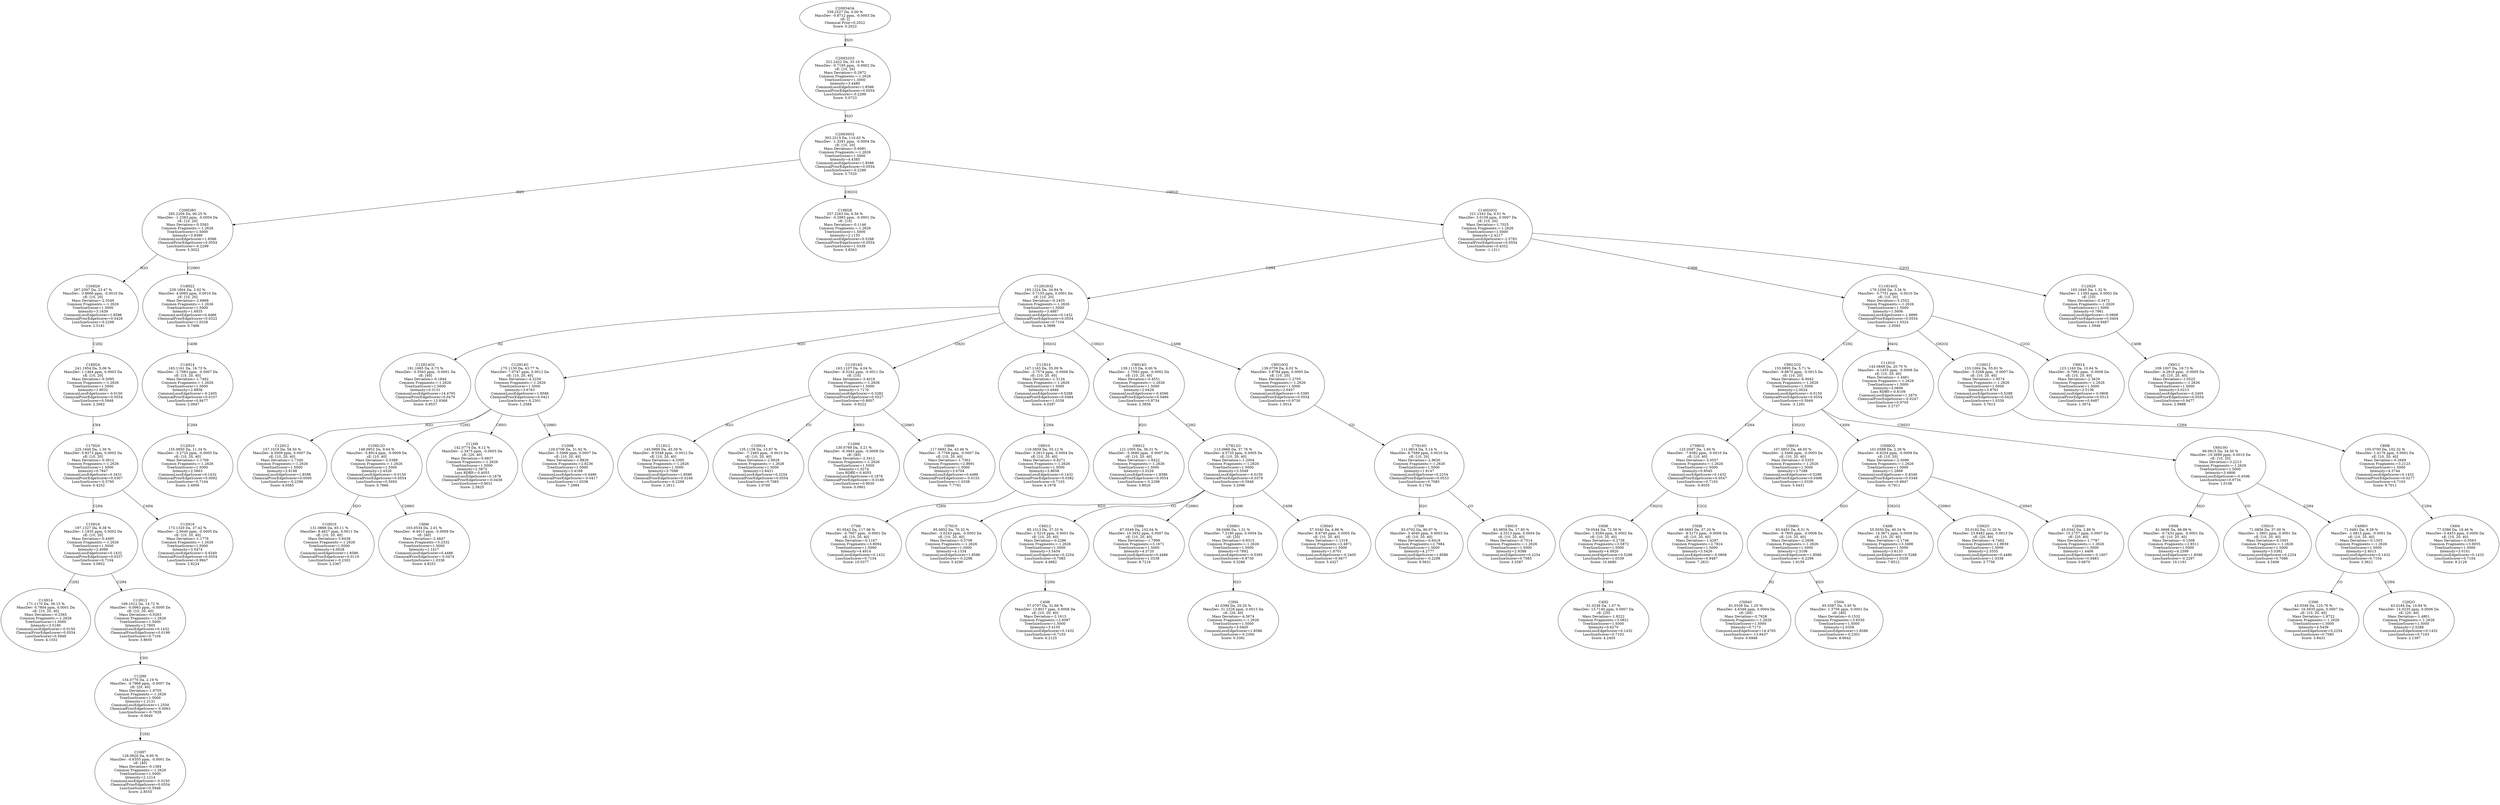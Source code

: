 strict digraph {
v1 [label="C13H14\n171.1170 Da, 36.15 %\nMassDev: 0.7804 ppm, 0.0001 Da\ncE: [10, 20, 40]\nMass Deviation=-0.2365\nCommon Fragments:=-1.2626\nTreeSizeScorer=1.5000\nIntensity=3.5190\nCommonLossEdgeScorer=-0.0150\nChemicalPriorEdgeScorer=0.0554\nLossSizeScorer=0.5949\nScore: 4.1552"];
v2 [label="C10H7\n128.0620 Da, 6.60 %\nMassDev: -0.6355 ppm, -0.0001 Da\ncE: [40]\nMass Deviation=-0.1384\nCommon Fragments:=-1.2626\nTreeSizeScorer=1.5000\nIntensity=2.1214\nCommonLossEdgeScorer=-0.0150\nChemicalPriorEdgeScorer=0.0554\nLossSizeScorer=0.5948\nScore: 2.8555"];
v3 [label="C12H9\n154.0770 Da, 2.19 %\nMassDev: -4.7966 ppm, -0.0007 Da\ncE: [20, 40]\nMass Deviation=-1.9705\nCommon Fragments:=-1.2626\nTreeSizeScorer=1.5000\nIntensity=1.2131\nCommonLossEdgeScorer=1.2550\nChemicalPriorEdgeScorer=-0.0063\nLossSizeScorer=-0.7928\nScore: -0.0640"];
v4 [label="C13H12\n169.1012 Da, 14.72 %\nMassDev: -0.0963 ppm, -0.0000 Da\ncE: [10, 20, 40]\nMass Deviation=-0.0263\nCommon Fragments:=-1.2626\nTreeSizeScorer=1.5000\nIntensity=2.7805\nCommonLossEdgeScorer=0.1432\nChemicalPriorEdgeScorer=0.0199\nLossSizeScorer=0.7104\nScore: 3.8650"];
v5 [label="C15H16\n197.1327 Da, 9.38 %\nMassDev: 1.1935 ppm, 0.0002 Da\ncE: [10, 20]\nMass Deviation=-0.4495\nCommon Fragments:=-1.2626\nTreeSizeScorer=1.5000\nIntensity=2.4099\nCommonLossEdgeScorer=0.1432\nChemicalPriorEdgeScorer=0.0337\nLossSizeScorer=0.7104\nScore: 3.0852"];
v6 [label="C13H16\n173.1320 Da, 37.42 %\nMassDev: -2.9440 ppm, -0.0005 Da\ncE: [10, 20, 40]\nMass Deviation=-1.1776\nCommon Fragments:=-1.2626\nTreeSizeScorer=1.5000\nIntensity=3.5474\nCommonLossEdgeScorer=-0.8349\nChemicalPriorEdgeScorer=0.0554\nLossSizeScorer=0.9947\nScore: 2.8224"];
v7 [label="C17H20\n225.1640 Da, 1.30 %\nMassDev: 0.9273 ppm, 0.0002 Da\ncE: [10, 20]\nMass Deviation=-0.3912\nCommon Fragments:=-1.2626\nTreeSizeScorer=1.5000\nIntensity=0.7847\nCommonLossEdgeScorer=0.3431\nChemicalPriorEdgeScorer=0.0307\nLossSizeScorer=-0.5795\nScore: 0.4252"];
v8 [label="C18H24\n241.1954 Da, 5.06 %\nMassDev: 1.1464 ppm, 0.0003 Da\ncE: [10, 20]\nMass Deviation=-0.5095\nCommon Fragments:=-1.2626\nTreeSizeScorer=1.5000\nIntensity=1.9032\nCommonLossEdgeScorer=-0.0150\nChemicalPriorEdgeScorer=0.0554\nLossSizeScorer=0.5948\nScore: 2.2662"];
v9 [label="C20H26\n267.2097 Da, 23.47 %\nMassDev: -3.8666 ppm, -0.0010 Da\ncE: [10, 20]\nMass Deviation=-2.5549\nCommon Fragments:=-1.2626\nTreeSizeScorer=1.5000\nIntensity=3.1639\nCommonLossEdgeScorer=1.8586\nChemicalPriorEdgeScorer=0.0428\nLossSizeScorer=-0.2298\nScore: 2.5181"];
v10 [label="C12H10\n155.0850 Da, 11.34 %\nMassDev: -3.2725 ppm, -0.0005 Da\ncE: [10, 20, 40]\nMass Deviation=-1.1709\nCommon Fragments:=-1.2626\nTreeSizeScorer=1.5000\nIntensity=2.5663\nCommonLossEdgeScorer=0.1432\nChemicalPriorEdgeScorer=0.0092\nLossSizeScorer=0.7104\nScore: 2.4956"];
v11 [label="C14H14\n183.1161 Da, 16.73 %\nMassDev: -3.7083 ppm, -0.0007 Da\ncE: [10, 20, 40]\nMass Deviation=-1.7462\nCommon Fragments:=-1.2626\nTreeSizeScorer=1.5000\nIntensity=2.8856\nCommonLossEdgeScorer=-0.2405\nChemicalPriorEdgeScorer=0.0107\nLossSizeScorer=0.9477\nScore: 2.0947"];
v12 [label="C18H22\n239.1804 Da, 3.92 %\nMassDev: 4.0065 ppm, 0.0010 Da\ncE: [10, 20]\nMass Deviation=-2.6968\nCommon Fragments:=-1.2626\nTreeSizeScorer=1.5000\nIntensity=1.6935\nCommonLossEdgeScorer=0.4486\nChemicalPriorEdgeScorer=0.0322\nLossSizeScorer=1.0338\nScore: 0.7486"];
v13 [label="C20H28O\n285.2209 Da, 60.25 %\nMassDev: -1.2383 ppm, -0.0004 Da\ncE: [10, 20]\nMass Deviation=-0.5583\nCommon Fragments:=-1.2626\nTreeSizeScorer=1.5000\nIntensity=3.9390\nCommonLossEdgeScorer=1.8586\nChemicalPriorEdgeScorer=0.0554\nLossSizeScorer=-0.2299\nScore: 5.3022"];
v14 [label="C19H28\n257.2263 Da, 6.56 %\nMassDev: -0.2983 ppm, -0.0001 Da\ncE: [10]\nMass Deviation=-0.1146\nCommon Fragments:=-1.2626\nTreeSizeScorer=1.5000\nIntensity=2.1155\nCommonLossEdgeScorer=0.5288\nChemicalPriorEdgeScorer=0.0554\nLossSizeScorer=1.0339\nScore: 3.8563"];
v15 [label="C12H14O2\n191.1065 Da, 0.73 %\nMassDev: -0.5563 ppm, -0.0001 Da\ncE: [40]\nMass Deviation=-0.1844\nCommon Fragments:=-1.2626\nTreeSizeScorer=1.5000\nIntensity=0.3131\nCommonLossEdgeScorer=14.4765\nChemicalPriorEdgeScorer=0.0479\nLossSizeScorer=-13.9368\nScore: 0.9537"];
v16 [label="C12H12\n157.1019 Da, 58.50 %\nMassDev: 4.3009 ppm, 0.0007 Da\ncE: [10, 20, 40]\nMass Deviation=-1.7340\nCommon Fragments:=-1.2626\nTreeSizeScorer=1.5000\nIntensity=3.9148\nCommonLossEdgeScorer=1.8586\nChemicalPriorEdgeScorer=0.0095\nLossSizeScorer=-0.2298\nScore: 4.0565"];
v17 [label="C10H10\n131.0866 Da, 65.11 %\nMassDev: 8.4827 ppm, 0.0011 Da\ncE: [10, 20, 40]\nMass Deviation=-3.6438\nCommon Fragments:=-1.2626\nTreeSizeScorer=1.5000\nIntensity=4.0028\nCommonLossEdgeScorer=1.8586\nChemicalPriorEdgeScorer=0.0119\nLossSizeScorer=-0.2302\nScore: 2.2367"];
v18 [label="C8H6\n103.0534 Da, 2.01 %\nMassDev: -8.4013 ppm, -0.0009 Da\ncE: [40]\nMass Deviation=-2.4847\nCommon Fragments:=3.2332\nTreeSizeScorer=1.5000\nIntensity=1.1417\nCommonLossEdgeScorer=0.4486\nChemicalPriorEdgeScorer=-0.0474\nLossSizeScorer=1.0338\nScore: 4.8251"];
v19 [label="C10H12O\n149.0952 Da, 9.64 %\nMassDev: -5.8914 ppm, -0.0009 Da\ncE: [10, 40]\nMass Deviation=-2.5388\nCommon Fragments:=-1.2626\nTreeSizeScorer=1.5000\nIntensity=2.4326\nCommonLossEdgeScorer=-0.0150\nChemicalPriorEdgeScorer=0.0554\nLossSizeScorer=0.5950\nScore: 0.7666"];
v20 [label="C11H9\n142.0774 Da, 9.12 %\nMassDev: -2.3475 ppm, -0.0003 Da\ncE: [20, 40]\nMass Deviation=-0.6837\nCommon Fragments:=-1.2626\nTreeSizeScorer=1.5000\nIntensity=2.3873\nLoss RDBE=-0.4055\nCommonLossEdgeScorer=0.1878\nChemicalPriorEdgeScorer=-0.0438\nLossSizeScorer=0.9031\nScore: 2.5825"];
v21 [label="C10H8\n129.0706 Da, 31.92 %\nMassDev: 5.5466 ppm, 0.0007 Da\ncE: [10, 20, 40]\nMass Deviation=-1.8826\nCommon Fragments:=2.8236\nTreeSizeScorer=1.5000\nIntensity=3.4168\nCommonLossEdgeScorer=0.4486\nChemicalPriorEdgeScorer=-0.0417\nLossSizeScorer=1.0338\nScore: 7.2984"];
v22 [label="C12H14O\n175.1130 Da, 43.77 %\nMassDev: 7.0747 ppm, 0.0012 Da\ncE: [10, 20, 40]\nMass Deviation=-4.3259\nCommon Fragments:=-1.2626\nTreeSizeScorer=1.5000\nIntensity=3.6763\nCommonLossEdgeScorer=1.8586\nChemicalPriorEdgeScorer=0.0421\nLossSizeScorer=-0.2301\nScore: 1.2584"];
v23 [label="C11H12\n145.0999 Da, 45.59 %\nMassDev: -8.5548 ppm, -0.0012 Da\ncE: [10, 20, 40]\nMass Deviation=-4.3395\nCommon Fragments:=-1.2626\nTreeSizeScorer=1.5000\nIntensity=3.7098\nCommonLossEdgeScorer=1.8586\nChemicalPriorEdgeScorer=0.0246\nLossSizeScorer=-0.2299\nScore: 1.2611"];
v24 [label="C10H14\n135.1158 Da, 15.87 %\nMassDev: -7.2483 ppm, -0.0010 Da\ncE: [10, 20, 40]\nMass Deviation=-2.9928\nCommon Fragments:=-1.2626\nTreeSizeScorer=1.5000\nIntensity=2.8421\nCommonLossEdgeScorer=0.2254\nChemicalPriorEdgeScorer=0.0554\nLossSizeScorer=0.7085\nScore: 1.0760"];
v25 [label="C10H9\n130.0769 Da, 3.21 %\nMassDev: -6.3943 ppm, -0.0008 Da\ncE: [40]\nMass Deviation=-2.3412\nCommon Fragments:=-1.2626\nTreeSizeScorer=1.5000\nIntensity=1.5274\nLoss RDBE=-0.4055\nCommonLossEdgeScorer=0.1878\nChemicalPriorEdgeScorer=-0.0189\nLossSizeScorer=0.9030\nScore: 0.0901"];
v26 [label="C9H8\n117.0692 Da, 43.46 %\nMassDev: -5.7769 ppm, -0.0007 Da\ncE: [10, 20, 40]\nMass Deviation=-1.7362\nCommon Fragments:=2.8691\nTreeSizeScorer=1.5000\nIntensity=3.6704\nCommonLossEdgeScorer=0.4486\nChemicalPriorEdgeScorer=-0.0155\nLossSizeScorer=1.0338\nScore: 7.7701"];
v27 [label="C11H14O\n163.1107 Da, 4.04 %\nMassDev: -6.5242 ppm, -0.0011 Da\ncE: [10]\nMass Deviation=-3.4019\nCommon Fragments:=-1.2626\nTreeSizeScorer=1.5000\nIntensity=1.7170\nCommonLossEdgeScorer=-0.3282\nChemicalPriorEdgeScorer=0.0527\nLossSizeScorer=0.8007\nScore: -0.9222"];
v28 [label="C7H6\n91.0542 Da, 117.98 %\nMassDev: -0.7607 ppm, -0.0001 Da\ncE: [10, 20, 40]\nMass Deviation=-0.1167\nCommon Fragments:=3.8094\nTreeSizeScorer=1.5000\nIntensity=4.4914\nCommonLossEdgeScorer=0.1432\nLossSizeScorer=0.7104\nScore: 10.5377"];
v29 [label="C9H10\n119.0859 Da, 55.12 %\nMassDev: 3.2613 ppm, 0.0004 Da\ncE: [10, 20, 40]\nMass Deviation=-0.8271\nCommon Fragments:=-1.2626\nTreeSizeScorer=1.5000\nIntensity=3.8658\nCommonLossEdgeScorer=0.1432\nChemicalPriorEdgeScorer=0.0382\nLossSizeScorer=0.7103\nScore: 4.1678"];
v30 [label="C11H14\n147.1163 Da, 35.09 %\nMassDev: -3.7574 ppm, -0.0006 Da\ncE: [10, 20, 40]\nMass Deviation=-1.3134\nCommon Fragments:=-1.2626\nTreeSizeScorer=1.5000\nIntensity=3.4946\nCommonLossEdgeScorer=0.5288\nChemicalPriorEdgeScorer=0.0484\nLossSizeScorer=1.0339\nScore: 4.0297"];
v31 [label="C9H12\n121.1005 Da, 36.31 %\nMassDev: -5.3680 ppm, -0.0007 Da\ncE: [10, 20, 40]\nMass Deviation=-1.6422\nCommon Fragments:=-1.2626\nTreeSizeScorer=1.5000\nIntensity=3.5226\nCommonLossEdgeScorer=1.8586\nChemicalPriorEdgeScorer=0.0554\nLossSizeScorer=-0.2298\nScore: 3.8020"];
v32 [label="C7H10\n95.0852 Da, 76.32 %\nMassDev: -3.0243 ppm, -0.0003 Da\ncE: [10, 20, 40]\nMass Deviation=-0.5706\nCommon Fragments:=-1.2626\nTreeSizeScorer=1.5000\nIntensity=4.1334\nCommonLossEdgeScorer=1.8586\nLossSizeScorer=-0.2298\nScore: 5.4290"];
v33 [label="C4H8\n57.0707 Da, 31.68 %\nMassDev: 13.8017 ppm, 0.0008 Da\ncE: [10, 20, 40]\nMass Deviation=-2.1613\nCommon Fragments:=2.6097\nTreeSizeScorer=1.5000\nIntensity=3.4105\nCommonLossEdgeScorer=0.1432\nLossSizeScorer=0.7103\nScore: 6.2125"];
v34 [label="C6H12\n85.1013 Da, 37.33 %\nMassDev: 1.5216 ppm, 0.0001 Da\ncE: [10, 20, 40]\nMass Deviation=-0.2286\nCommon Fragments:=-1.2626\nTreeSizeScorer=1.5000\nIntensity=3.5454\nCommonLossEdgeScorer=0.2254\nLossSizeScorer=0.7085\nScore: 4.4882"];
v35 [label="C5H6\n67.0549 Da, 102.04 %\nMassDev: 10.3452 ppm, 0.0007 Da\ncE: [10, 20, 40]\nMass Deviation=-1.7999\nCommon Fragments:=3.1671\nTreeSizeScorer=1.5000\nIntensity=4.3720\nCommonLossEdgeScorer=0.4486\nLossSizeScorer=1.0338\nScore: 8.7216"];
v36 [label="C3H4\n41.0399 Da, 20.20 %\nMassDev: 31.2226 ppm, 0.0013 Da\ncE: [20, 40]\nMass Deviation=-4.5674\nCommon Fragments:=-1.2626\nTreeSizeScorer=1.5000\nIntensity=3.0405\nCommonLossEdgeScorer=1.8586\nLossSizeScorer=-0.2300\nScore: 0.3391"];
v37 [label="C3H6O\n59.0496 Da, 1.31 %\nMassDev: 7.2180 ppm, 0.0004 Da\ncE: [20]\nMass Deviation=-0.9315\nCommon Fragments:=-1.2626\nTreeSizeScorer=1.5000\nIntensity=0.7892\nCommonLossEdgeScorer=-0.5395\nLossSizeScorer=0.9730\nScore: 0.5286"];
v38 [label="C3H4O\n57.0340 Da, 4.86 %\nMassDev: 8.6740 ppm, 0.0005 Da\ncE: [10, 20, 40]\nMass Deviation=-1.1318\nCommon Fragments:=2.4871\nTreeSizeScorer=1.5000\nIntensity=1.8701\nCommonLossEdgeScorer=-0.2405\nLossSizeScorer=0.9477\nScore: 5.4327"];
v39 [label="C7H12O\n113.0966 Da, 37.76 %\nMassDev: 4.5720 ppm, 0.0005 Da\ncE: [10, 20, 40]\nMass Deviation=-1.2004\nCommon Fragments:=-1.2626\nTreeSizeScorer=1.5000\nIntensity=3.5549\nCommonLossEdgeScorer=-0.0150\nChemicalPriorEdgeScorer=0.0379\nLossSizeScorer=0.5948\nScore: 3.2096"];
v40 [label="C9H14O\n139.1115 Da, 6.00 %\nMassDev: -1.7093 ppm, -0.0002 Da\ncE: [10, 20, 40]\nMass Deviation=-0.4551\nCommon Fragments:=-1.2626\nTreeSizeScorer=1.5000\nIntensity=2.0429\nCommonLossEdgeScorer=-0.4596\nChemicalPriorEdgeScorer=0.0466\nLossSizeScorer=0.9734\nScore: 2.3856"];
v41 [label="C7H8\n93.0702 Da, 90.97 %\nMassDev: 3.4040 ppm, 0.0003 Da\ncE: [10, 20, 40]\nMass Deviation=-0.6418\nCommon Fragments:=2.7984\nTreeSizeScorer=1.5000\nIntensity=4.2777\nCommonLossEdgeScorer=1.8586\nLossSizeScorer=-0.2298\nScore: 9.5631"];
v42 [label="C6H10\n83.0859 Da, 17.85 %\nMassDev: 4.3313 ppm, 0.0004 Da\ncE: [10, 20, 40]\nMass Deviation=-0.7514\nCommon Fragments:=-1.2626\nTreeSizeScorer=1.5000\nIntensity=2.9388\nCommonLossEdgeScorer=0.2254\nLossSizeScorer=0.7085\nScore: 3.3587"];
v43 [label="C7H10O\n111.0814 Da, 5.14 %\nMassDev: 8.7589 ppm, 0.0010 Da\ncE: [10, 20]\nMass Deviation=-2.9630\nCommon Fragments:=-1.2626\nTreeSizeScorer=1.5000\nIntensity=1.9147\nCommonLossEdgeScorer=0.2254\nChemicalPriorEdgeScorer=0.0533\nLossSizeScorer=0.7085\nScore: 0.1764"];
v44 [label="C8H10O2\n139.0759 Da, 6.02 %\nMassDev: 3.8784 ppm, 0.0005 Da\ncE: [10, 20]\nMass Deviation=-1.2705\nCommon Fragments:=-1.2626\nTreeSizeScorer=1.5000\nIntensity=2.0457\nCommonLossEdgeScorer=-0.5395\nChemicalPriorEdgeScorer=0.0554\nLossSizeScorer=0.9730\nScore: 1.5014"];
v45 [label="C12H16O2\n193.1224 Da, 34.84 %\nMassDev: 0.7155 ppm, 0.0001 Da\ncE: [10, 20]\nMass Deviation=-0.2455\nCommon Fragments:=-1.2626\nTreeSizeScorer=1.5000\nIntensity=3.4887\nCommonLossEdgeScorer=0.1432\nChemicalPriorEdgeScorer=0.0554\nLossSizeScorer=0.7104\nScore: 4.3896"];
v46 [label="C4H2\n51.0236 Da, 1.07 %\nMassDev: 13.7140 ppm, 0.0007 Da\ncE: [20]\nMass Deviation=-1.8222\nCommon Fragments:=3.0821\nTreeSizeScorer=1.5000\nIntensity=0.6270\nCommonLossEdgeScorer=0.1432\nLossSizeScorer=0.7103\nScore: 4.2405"];
v47 [label="C6H6\n79.0544 Da, 72.58 %\nMassDev: 1.9284 ppm, 0.0002 Da\ncE: [10, 20, 40]\nMass Deviation=-0.2738\nCommon Fragments:=3.5872\nTreeSizeScorer=1.5000\nIntensity=4.0920\nCommonLossEdgeScorer=0.5288\nLossSizeScorer=1.0339\nScore: 10.4680"];
v48 [label="C5H8\n69.0693 Da, 37.20 %\nMassDev: -8.5173 ppm, -0.0006 Da\ncE: [10, 20, 40]\nMass Deviation=-1.4297\nCommon Fragments:=2.7824\nTreeSizeScorer=1.5000\nIntensity=3.5426\nCommonLossEdgeScorer=-0.0808\nLossSizeScorer=0.9487\nScore: 7.2631"];
v49 [label="C7H8O2\n125.0587 Da, 1.60 %\nMassDev: -7.9382 ppm, -0.0010 Da\ncE: [10, 40]\nMass Deviation=-3.0557\nCommon Fragments:=-1.2626\nTreeSizeScorer=1.5000\nIntensity=0.9545\nCommonLossEdgeScorer=0.1432\nChemicalPriorEdgeScorer=0.0547\nLossSizeScorer=0.7103\nScore: -0.9555"];
v50 [label="C8H10\n107.0853 Da, 46.65 %\nMassDev: -2.5466 ppm, -0.0003 Da\ncE: [10, 20, 40]\nMass Deviation=-0.5353\nCommon Fragments:=-1.2626\nTreeSizeScorer=1.5000\nIntensity=3.7288\nCommonLossEdgeScorer=0.5288\nChemicalPriorEdgeScorer=0.0496\nLossSizeScorer=1.0339\nScore: 5.0431"];
v51 [label="C5H4O\n81.0339 Da, 1.20 %\nMassDev: 4.6348 ppm, 0.0004 Da\ncE: [40]\nMass Deviation=-0.7928\nCommon Fragments:=-1.2626\nTreeSizeScorer=1.5000\nIntensity=0.7173\nCommonLossEdgeScorer=14.4765\nLossSizeScorer=-13.9437\nScore: 0.6946"];
v52 [label="C5H4\n65.0387 Da, 5.95 %\nMassDev: 1.3756 ppm, 0.0001 Da\ncE: [40]\nMass Deviation=-0.1532\nCommon Fragments:=3.6530\nTreeSizeScorer=1.5000\nIntensity=2.0358\nCommonLossEdgeScorer=1.8586\nLossSizeScorer=-0.2301\nScore: 8.6642"];
v53 [label="C5H6O\n83.0483 Da, 8.31 %\nMassDev: -9.7805 ppm, -0.0008 Da\ncE: [10, 20, 40]\nMass Deviation=-2.2608\nCommon Fragments:=-1.2626\nTreeSizeScorer=1.5000\nIntensity=2.3106\nCommonLossEdgeScorer=1.8586\nLossSizeScorer=-0.2299\nScore: 1.9159"];
v54 [label="C4H6\n55.0550 Da, 40.54 %\nMassDev: 14.3671 ppm, 0.0008 Da\ncE: [10, 20, 40]\nMass Deviation=-2.1746\nCommon Fragments:=3.3498\nTreeSizeScorer=1.5000\nIntensity=3.6133\nCommonLossEdgeScorer=0.5288\nLossSizeScorer=1.0339\nScore: 7.8512"];
v55 [label="C3H2O\n55.0192 Da, 11.20 %\nMassDev: 23.8482 ppm, 0.0013 Da\ncE: [20, 40]\nMass Deviation=-4.7462\nCommon Fragments:=2.9839\nTreeSizeScorer=1.5000\nIntensity=2.5555\nCommonLossEdgeScorer=0.4486\nLossSizeScorer=1.0338\nScore: 3.7756"];
v56 [label="C2H4O\n45.0342 Da, 2.88 %\nMassDev: 15.2757 ppm, 0.0007 Da\ncE: [20, 40]\nMass Deviation=-1.7787\nCommon Fragments:=-1.2626\nTreeSizeScorer=1.5000\nIntensity=1.4406\nCommonLossEdgeScorer=-0.1607\nLossSizeScorer=0.9483\nScore: 0.6870"];
v57 [label="C5H8O2\n101.0588 Da, 2.39 %\nMassDev: -8.6254 ppm, -0.0009 Da\ncE: [10, 20]\nMass Deviation=-2.5099\nCommon Fragments:=-1.2626\nTreeSizeScorer=1.5000\nIntensity=1.2868\nCommonLossEdgeScorer=-0.8349\nChemicalPriorEdgeScorer=0.0349\nLossSizeScorer=0.9947\nScore: -0.7911"];
v58 [label="C6H8\n81.0698 Da, 86.89 %\nMassDev: -0.7432 ppm, -0.0001 Da\ncE: [10, 20, 40]\nMass Deviation=-0.1008\nCommon Fragments:=2.8511\nTreeSizeScorer=1.5000\nIntensity=4.2399\nCommonLossEdgeScorer=1.8586\nLossSizeScorer=-0.2297\nScore: 10.1191"];
v59 [label="C5H10\n71.0856 Da, 37.00 %\nMassDev: 1.3801 ppm, 0.0001 Da\ncE: [10, 20, 40]\nMass Deviation=-0.1691\nCommon Fragments:=-1.2626\nTreeSizeScorer=1.5000\nIntensity=3.5382\nCommonLossEdgeScorer=0.2254\nLossSizeScorer=0.7086\nScore: 4.5406"];
v60 [label="C3H6\n43.0549 Da, 125.76 %\nMassDev: 16.5635 ppm, 0.0007 Da\ncE: [10, 20, 40]\nMass Deviation=-1.8722\nCommon Fragments:=-1.2626\nTreeSizeScorer=1.5000\nIntensity=4.5439\nCommonLossEdgeScorer=0.2254\nLossSizeScorer=0.7085\nScore: 3.8431"];
v61 [label="C2H2O\n43.0184 Da, 10.84 %\nMassDev: 14.0235 ppm, 0.0006 Da\ncE: [20, 40]\nMass Deviation=-1.4801\nCommon Fragments:=-1.2626\nTreeSizeScorer=1.5000\nIntensity=2.5288\nCommonLossEdgeScorer=0.1432\nLossSizeScorer=0.7103\nScore: 2.1397"];
v62 [label="C4H6O\n71.0491 Da, 9.28 %\nMassDev: -1.0815 ppm, -0.0001 Da\ncE: [10, 20, 40]\nMass Deviation=-0.1303\nCommon Fragments:=-1.2626\nTreeSizeScorer=1.5000\nIntensity=2.4013\nCommonLossEdgeScorer=0.1432\nLossSizeScorer=0.7104\nScore: 3.3621"];
v63 [label="C6H10O\n99.0815 Da, 34.50 %\nMassDev: 10.3689 ppm, 0.0010 Da\ncE: [10, 20]\nMass Deviation=-3.2213\nCommon Fragments:=-1.2626\nTreeSizeScorer=1.5000\nIntensity=3.4806\nCommonLossEdgeScorer=-0.4596\nLossSizeScorer=0.9734\nScore: 1.0106"];
v64 [label="C9H12O2\n153.0895 Da, 5.71 %\nMassDev: -9.8870 ppm, -0.0015 Da\ncE: [10, 20]\nMass Deviation=-6.0042\nCommon Fragments:=-1.2626\nTreeSizeScorer=1.5000\nIntensity=2.0024\nCommonLossEdgeScorer=-0.0150\nChemicalPriorEdgeScorer=0.0554\nLossSizeScorer=0.5949\nScore: -3.1291"];
v65 [label="C11H10\n143.0849 Da, 20.70 %\nMassDev: -4.1455 ppm, -0.0006 Da\ncE: [10, 20, 40]\nMass Deviation=-1.4461\nCommon Fragments:=-1.2626\nTreeSizeScorer=1.5000\nIntensity=3.0606\nLoss RDBE=-0.8109\nCommonLossEdgeScorer=1.2870\nChemicalPriorEdgeScorer=-0.0247\nLossSizeScorer=0.9705\nScore: 3.2737"];
v66 [label="C6H4\n77.0386 Da, 19.46 %\nMassDev: 0.4453 ppm, 0.0000 Da\ncE: [10, 20, 40]\nMass Deviation=-0.0563\nCommon Fragments:=3.9055\nTreeSizeScorer=1.5000\nIntensity=3.0101\nCommonLossEdgeScorer=0.1432\nLossSizeScorer=0.7104\nScore: 9.2129"];
v67 [label="C8H8\n105.0700 Da, 102.32 %\nMassDev: 1.4176 ppm, 0.0001 Da\ncE: [10, 20, 40]\nMass Deviation=-0.2669\nCommon Fragments:=3.2123\nTreeSizeScorer=1.5000\nIntensity=4.3744\nCommonLossEdgeScorer=0.1432\nChemicalPriorEdgeScorer=0.0277\nLossSizeScorer=0.7103\nScore: 9.7011"];
v68 [label="C10H12\n133.1004 Da, 55.81 %\nMassDev: -5.5268 ppm, -0.0007 Da\ncE: [10, 20, 40]\nMass Deviation=-1.9574\nCommon Fragments:=-1.2626\nTreeSizeScorer=1.5000\nIntensity=3.8761\nCommonLossEdgeScorer=0.5288\nChemicalPriorEdgeScorer=0.0425\nLossSizeScorer=1.0339\nScore: 3.7613"];
v69 [label="C9H14\n123.1160 Da, 10.64 %\nMassDev: -6.7981 ppm, -0.0008 Da\ncE: [10, 20, 40]\nMass Deviation=-2.3629\nCommon Fragments:=-1.2626\nTreeSizeScorer=1.5000\nIntensity=2.5136\nCommonLossEdgeScorer=-0.0808\nChemicalPriorEdgeScorer=0.0513\nLossSizeScorer=0.9487\nScore: 1.3074"];
v70 [label="C11H14O2\n179.1056 Da, 3.34 %\nMassDev: -5.7751 ppm, -0.0010 Da\ncE: [10, 20]\nMass Deviation=-3.2552\nCommon Fragments:=-1.2626\nTreeSizeScorer=1.5000\nIntensity=1.5606\nCommonLossEdgeScorer=-1.6890\nChemicalPriorEdgeScorer=0.0554\nLossSizeScorer=1.0324\nScore: -2.0583"];
v71 [label="C8H12\n109.1007 Da, 19.73 %\nMassDev: -4.2916 ppm, -0.0005 Da\ncE: [10, 20, 40]\nMass Deviation=-1.0525\nCommon Fragments:=-1.2626\nTreeSizeScorer=1.5000\nIntensity=3.0213\nCommonLossEdgeScorer=-0.2405\nChemicalPriorEdgeScorer=0.0554\nLossSizeScorer=0.9477\nScore: 2.9688"];
v72 [label="C12H20\n165.1640 Da, 1.32 %\nMassDev: 1.1393 ppm, 0.0002 Da\ncE: [10]\nMass Deviation=-0.3472\nCommon Fragments:=-1.2626\nTreeSizeScorer=1.5000\nIntensity=0.7961\nCommonLossEdgeScorer=-0.0808\nChemicalPriorEdgeScorer=0.0404\nLossSizeScorer=0.9487\nScore: 1.5946"];
v73 [label="C14H20O2\n221.1543 Da, 9.51 %\nMassDev: 3.0159 ppm, 0.0007 Da\ncE: [10, 20]\nMass Deviation=-1.7025\nCommon Fragments:=-1.2626\nTreeSizeScorer=1.5000\nIntensity=2.4217\nCommonLossEdgeScorer=-2.5783\nChemicalPriorEdgeScorer=0.0554\nLossSizeScorer=0.4352\nScore: -1.1311"];
v74 [label="C20H30O2\n303.2315 Da, 110.63 %\nMassDev: -1.3291 ppm, -0.0004 Da\ncE: [10, 20]\nMass Deviation=-0.6081\nCommon Fragments:=-1.2626\nTreeSizeScorer=1.5000\nIntensity=4.4385\nCommonLossEdgeScorer=1.8586\nChemicalPriorEdgeScorer=0.0554\nLossSizeScorer=-0.2299\nScore: 5.7520"];
v75 [label="C20H32O3\n321.2422 Da, 33.16 %\nMassDev: -0.7195 ppm, -0.0002 Da\ncE: [10, 20]\nMass Deviation=-0.2972\nCommon Fragments:=-1.2626\nTreeSizeScorer=1.5000\nIntensity=3.4480\nCommonLossEdgeScorer=1.8586\nChemicalPriorEdgeScorer=0.0554\nLossSizeScorer=-0.2299\nScore: 5.0723"];
v76 [label="C20H34O4\n339.2527 Da, 0.00 %\nMassDev: -0.8712 ppm, -0.0003 Da\ncE: []\nChemical Prior=0.2022\nScore: 0.2022"];
v5 -> v1 [label="C2H2"];
v3 -> v2 [label="C2H2"];
v4 -> v3 [label="CH3"];
v5 -> v4 [label="C2H4"];
v7 -> v5 [label="C2H4"];
v7 -> v6 [label="C4H4"];
v8 -> v7 [label="CH4"];
v9 -> v8 [label="C2H2"];
v13 -> v9 [label="H2O"];
v11 -> v10 [label="C2H4"];
v12 -> v11 [label="C4H8"];
v13 -> v12 [label="C2H6O"];
v74 -> v13 [label="H2O"];
v74 -> v14 [label="CH2O2"];
v45 -> v15 [label="H2"];
v22 -> v16 [label="H2O"];
v19 -> v17 [label="H2O"];
v19 -> v18 [label="C2H6O"];
v22 -> v19 [label="C2H2"];
v22 -> v20 [label="CH5O"];
v22 -> v21 [label="C2H6O"];
v45 -> v22 [label="H2O"];
v27 -> v23 [label="H2O"];
v27 -> v24 [label="CO"];
v27 -> v25 [label="CH5O"];
v27 -> v26 [label="C2H6O"];
v45 -> v27 [label="CH2O"];
v29 -> v28 [label="C2H4"];
v30 -> v29 [label="C2H4"];
v45 -> v30 [label="CH2O2"];
v40 -> v31 [label="H2O"];
v39 -> v32 [label="H2O"];
v34 -> v33 [label="C2H4"];
v39 -> v34 [label="CO"];
v39 -> v35 [label="C2H6O"];
v37 -> v36 [label="H2O"];
v39 -> v37 [label="C4H6"];
v39 -> v38 [label="C4H8"];
v40 -> v39 [label="C2H2"];
v45 -> v40 [label="C3H2O"];
v43 -> v41 [label="H2O"];
v43 -> v42 [label="CO"];
v44 -> v43 [label="CO"];
v45 -> v44 [label="C4H6"];
v73 -> v45 [label="C2H4"];
v47 -> v46 [label="C2H4"];
v49 -> v47 [label="CH2O2"];
v49 -> v48 [label="C2O2"];
v64 -> v49 [label="C2H4"];
v64 -> v50 [label="CH2O2"];
v53 -> v51 [label="H2"];
v53 -> v52 [label="H2O"];
v57 -> v53 [label="H2O"];
v57 -> v54 [label="CH2O2"];
v57 -> v55 [label="C2H6O"];
v57 -> v56 [label="C3H4O"];
v64 -> v57 [label="C4H4"];
v63 -> v58 [label="H2O"];
v63 -> v59 [label="CO"];
v62 -> v60 [label="CO"];
v62 -> v61 [label="C2H4"];
v63 -> v62 [label="C2H4"];
v64 -> v63 [label="C3H2O"];
v70 -> v64 [label="C2H2"];
v70 -> v65 [label="H4O2"];
v67 -> v66 [label="C2H4"];
v68 -> v67 [label="C2H4"];
v70 -> v68 [label="CH2O2"];
v70 -> v69 [label="C2O2"];
v73 -> v70 [label="C3H6"];
v72 -> v71 [label="C4H8"];
v73 -> v72 [label="C2O2"];
v74 -> v73 [label="C6H10"];
v75 -> v74 [label="H2O"];
v76 -> v75 [label="H2O"];
}